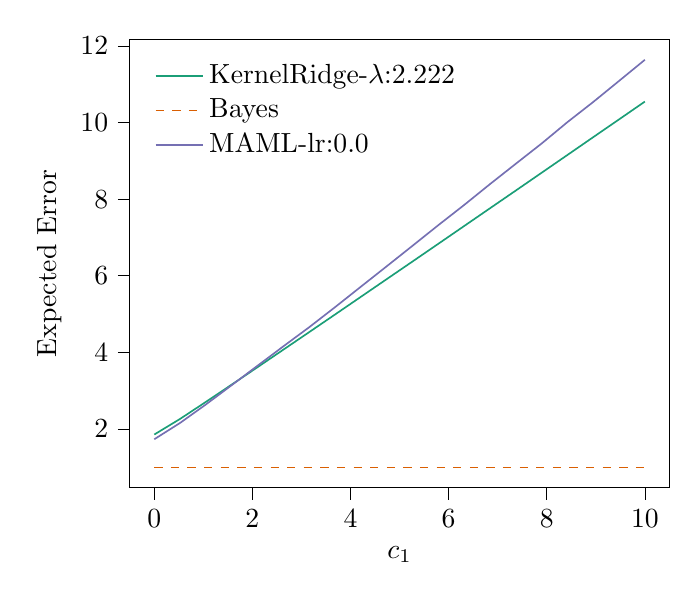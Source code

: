 % This file was created with tikzplotlib v0.10.1.
\begin{tikzpicture}

\definecolor{chocolate217952}{RGB}{217,95,2}
\definecolor{darkcyan27158119}{RGB}{27,158,119}
\definecolor{darkgray176}{RGB}{176,176,176}
\definecolor{lightslategray117112179}{RGB}{117,112,179}

\begin{axis}[
legend cell align={left},
legend style={
  fill opacity=0.8,
  draw opacity=1,
  text opacity=1,
  at={(0.03,0.97)},
  anchor=north west,
  draw=none
},
tick align=outside,
tick pos=left,
x grid style={darkgray176},
xlabel={\(\displaystyle c_{1}\)},
xmin=-0.499, xmax=10.5,
xtick style={color=black},
y grid style={darkgray176},
ylabel={Expected Error},
ymin=0.469, ymax=12.167,
ytick style={color=black}
]
\addplot [semithick, darkcyan27158119]
table {%
0.001 1.857
0.527 2.265
1.054 2.71
1.58 3.161
2.106 3.615
2.632 4.072
3.159 4.53
3.685 4.989
4.211 5.45
4.737 5.911
5.264 6.372
5.79 6.834
6.316 7.297
6.842 7.76
7.369 8.223
7.895 8.687
8.421 9.151
8.947 9.616
9.474 10.08
10 10.545
};
\addlegendentry{KernelRidge-$\lambda$:2.222}
\addplot [semithick, chocolate217952, dashed]
table {%
0.001 1.001
0.527 1.001
1.054 1.001
1.58 1.001
2.106 1.001
2.632 1.001
3.159 1.001
3.685 1.001
4.211 1.001
4.737 1.001
5.264 1.001
5.79 1.001
6.316 1.001
6.842 1.001
7.369 1.001
7.895 1.001
8.421 1.001
8.947 1.001
9.474 1.001
10 1.001
};
\addlegendentry{Bayes}
\addplot [semithick, lightslategray117112179]
table {%
0.001 1.734
0.527 2.16
1.054 2.643
1.58 3.146
2.106 3.653
2.632 4.159
3.159 4.658
3.685 5.18
4.211 5.714
4.737 6.246
5.264 6.782
5.79 7.32
6.316 7.846
6.842 8.39
7.369 8.922
7.895 9.45
8.421 10.008
8.947 10.534
9.474 11.084
10 11.635
};
\addlegendentry{MAML-lr:0.0}
\end{axis}

\end{tikzpicture}
